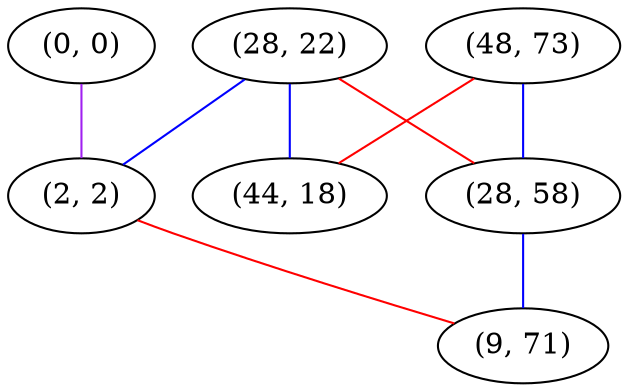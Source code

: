 graph "" {
"(0, 0)";
"(48, 73)";
"(28, 22)";
"(44, 18)";
"(2, 2)";
"(28, 58)";
"(9, 71)";
"(0, 0)" -- "(2, 2)"  [color=purple, key=0, weight=4];
"(48, 73)" -- "(44, 18)"  [color=red, key=0, weight=1];
"(48, 73)" -- "(28, 58)"  [color=blue, key=0, weight=3];
"(28, 22)" -- "(28, 58)"  [color=red, key=0, weight=1];
"(28, 22)" -- "(44, 18)"  [color=blue, key=0, weight=3];
"(28, 22)" -- "(2, 2)"  [color=blue, key=0, weight=3];
"(2, 2)" -- "(9, 71)"  [color=red, key=0, weight=1];
"(28, 58)" -- "(9, 71)"  [color=blue, key=0, weight=3];
}
